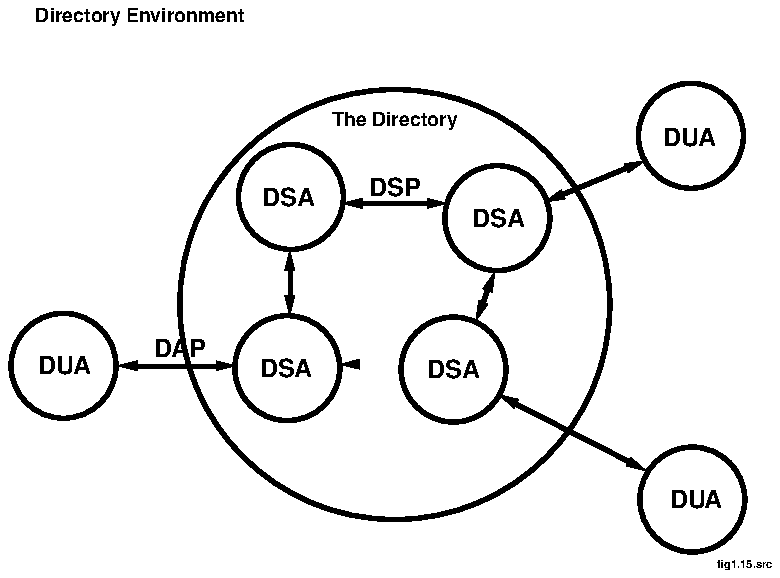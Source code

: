 ...\" @OSF_COPYRIGHT@
...\" COPYRIGHT NOTICE
...\" Copyright (c) 1990, 1991, 1992, 1993 Open Software Foundation, Inc.
...\" ALL RIGHTS RESERVED (DCE).  See the file named COPYRIGHT.DCE in the
...\" src directory for the full copyright text.
...\" 
...\" HISTORY
...\" $Log: fig1.15.pic,v $
...\" Revision 1.1.2.1  1994/08/04  21:01:37  hal
...\" 	Create DCE GDS Admin Gd & Ref from GDS parts of Adm Gd & Cmd Ref; fix log
...\" 	[1994/08/04  20:36:41  hal]
...\"
...\" Revision 1.1.2.5  1993/01/28  19:08:15  dbelch
...\" 	Embedding copyright notice
...\" 	[1993/01/28  18:35:07  dbelch]
...\" 
...\" Revision 1.1.2.4  1993/01/10  21:35:47  rnollman
...\" 	fixed after Dublin edits
...\" 	[1993/01/10  21:35:29  rnollman]
...\" 
...\" Revision 1.1.2.3  1992/11/19  21:42:08  rnollman
...\" 	update illustration
...\" 	[1992/11/19  21:41:22  rnollman]
...\" 
...\" Revision 1.1.2.2  1992/10/27  18:36:44  rnollman
...\" 	work in progress
...\" 	[1992/10/27  18:36:10  rnollman]
...\" 
...\" $EndLog$
.PS
scale = 160
"\f(HB\s4fig1.15.src\s0\fP"  at 587, 3
"\f(HB\s9DSA\s0\fP"  at 220, 156
"\f(HB\s9DSA\s0\fP"  at 222, 293
.ps 40
circle radius 42 at 221, 158
line <->  from 265, 290 \
	to 349, 290 
.ps 10
"\f(HB\s9DSP\s0\fP"  at 307, 301
.ps 40
circle radius 42 at 224, 295
circle radius 42 at 389, 278
.ps 10
"\f(HB\s9DSA\s0\fP"  at 390, 276
"\f(HB\s9DUA\s0\fP"  at 548, 51
.ps 40
circle radius 42 at 545, 53
.ps 10
"\f(HB\s9DUA\s0\fP"  at 543, 341
.ps 40
circle radius 42 at 544, 344
.ps 10
"\f(HB\s7The Directory\s0\fP"  at 307, 357
"\f(HB\s7Directory Environment\s0\fP"  at 103, 440
.ps 40
circle radius 172 at 307, 209
line <->  from 507, 324 \
	to 427, 291 
.ps 10
"\f(HB\s9DUA\s0\fP"  at 43, 158
.ps 40
circle radius 42 at 42, 160
line <->  from 85, 160 \
	to 180, 160 
.ps 10
"\f(HB\s9DAP\s0\fP"  at 135, 172
.ps 40
line <->  from 223, 252 \
	to 223, 200 
circle radius 42 at 354, 157
.ps 10
"\f(HB\s9DSA\s0\fP"  at 354, 155
.ps 40
line <->  from 387, 235 \
	to 372, 196 
line <->  from 263, 161 \
	to 312, 162 \
	to 312, 162 
line <->  from 390, 137 \
	to 508, 76 
.PE

